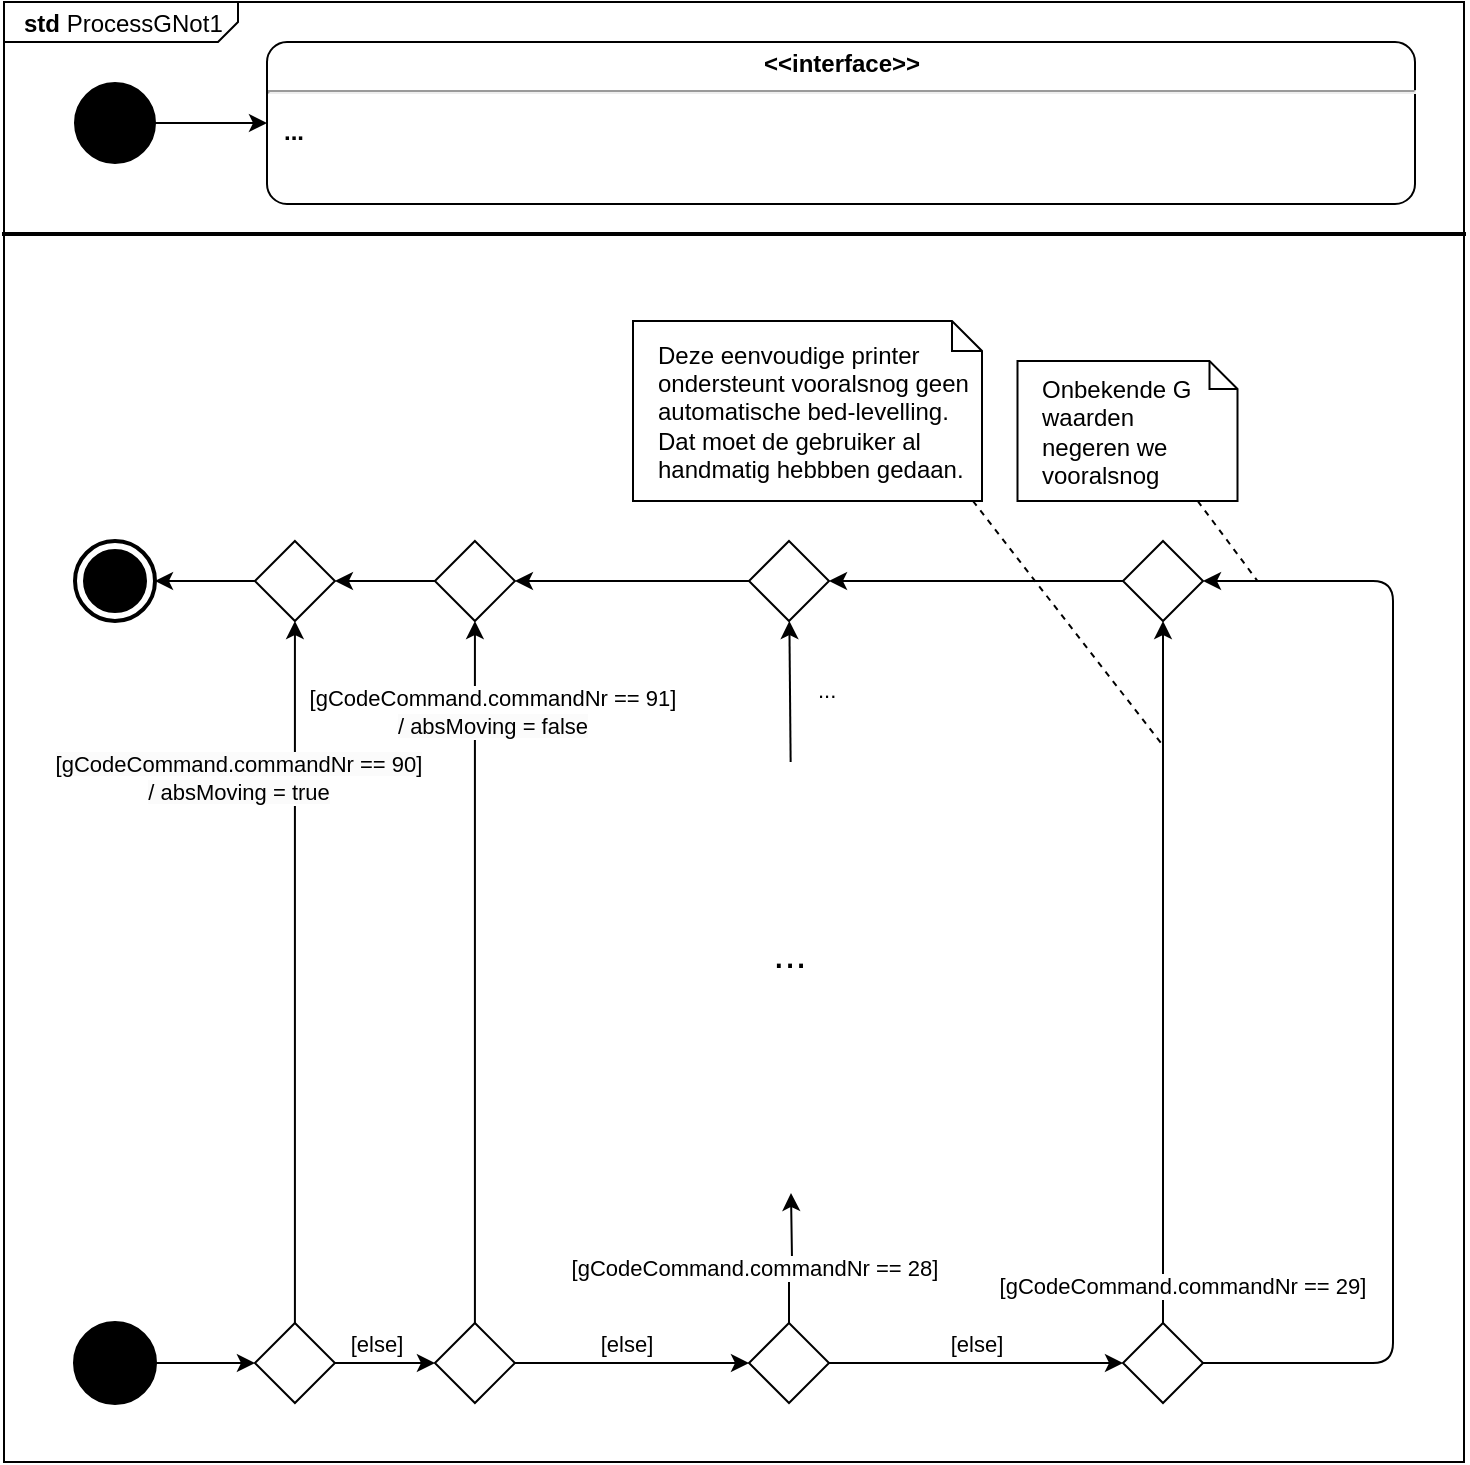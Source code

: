 <mxfile version="21.5.1" type="device">
  <diagram name="Page-1" id="ASHiSX3KQE0hRd0ipmpt">
    <mxGraphModel dx="1036" dy="573" grid="1" gridSize="10" guides="1" tooltips="1" connect="1" arrows="1" fold="1" page="1" pageScale="1" pageWidth="1169" pageHeight="1654" math="0" shadow="0">
      <root>
        <mxCell id="0" />
        <mxCell id="1" parent="0" />
        <mxCell id="Ii0Qq4klcQeFcLop2uHH-1" value="&lt;p style=&quot;margin:0px;margin-top:4px;margin-left:10px;text-align:left;&quot;&gt;&lt;b&gt;std&lt;/b&gt; ProcessGNot1&lt;/p&gt;" style="html=1;shape=mxgraph.sysml.package;labelX=117.6;align=left;spacingLeft=10;overflow=fill;recursiveResize=0;container=0;" vertex="1" parent="1">
          <mxGeometry x="40" y="40" width="730" height="730" as="geometry" />
        </mxCell>
        <mxCell id="Ii0Qq4klcQeFcLop2uHH-2" value="&lt;span style=&quot;color: rgb(0, 0, 0); font-family: Helvetica; font-size: 11px; font-style: normal; font-variant-ligatures: normal; font-variant-caps: normal; font-weight: 400; letter-spacing: normal; orphans: 2; text-align: center; text-indent: 0px; text-transform: none; widows: 2; word-spacing: 0px; -webkit-text-stroke-width: 0px; background-color: rgb(251, 251, 251); text-decoration-thickness: initial; text-decoration-style: initial; text-decoration-color: initial; float: none; display: inline !important;&quot;&gt;[gCodeCommand.commandNr == 90]&lt;br&gt;/ absMoving = true&lt;br&gt;&lt;/span&gt;" style="edgeStyle=orthogonalEdgeStyle;rounded=0;orthogonalLoop=1;jettySize=auto;html=1;" edge="1" parent="1" source="Ii0Qq4klcQeFcLop2uHH-5" target="Ii0Qq4klcQeFcLop2uHH-10">
          <mxGeometry x="0.556" y="28" relative="1" as="geometry">
            <Array as="points" />
            <mxPoint as="offset" />
            <mxPoint x="185.5" y="640.5" as="targetPoint" />
          </mxGeometry>
        </mxCell>
        <mxCell id="Ii0Qq4klcQeFcLop2uHH-3" style="edgeStyle=orthogonalEdgeStyle;rounded=0;orthogonalLoop=1;jettySize=auto;html=1;" edge="1" parent="1" source="Ii0Qq4klcQeFcLop2uHH-5" target="Ii0Qq4klcQeFcLop2uHH-18">
          <mxGeometry relative="1" as="geometry">
            <Array as="points">
              <mxPoint x="225.46" y="720.5" />
              <mxPoint x="225.46" y="720.5" />
            </Array>
          </mxGeometry>
        </mxCell>
        <mxCell id="Ii0Qq4klcQeFcLop2uHH-4" value="[else]" style="edgeLabel;html=1;align=center;verticalAlign=middle;resizable=0;points=[];" vertex="1" connectable="0" parent="Ii0Qq4klcQeFcLop2uHH-3">
          <mxGeometry x="0.04" relative="1" as="geometry">
            <mxPoint x="-6" y="-10" as="offset" />
          </mxGeometry>
        </mxCell>
        <mxCell id="Ii0Qq4klcQeFcLop2uHH-5" value="" style="shape=rhombus;html=1;verticalLabelPosition=bottom;verticalAlignment=top;" vertex="1" parent="1">
          <mxGeometry x="165.46" y="700.5" width="40" height="40" as="geometry" />
        </mxCell>
        <mxCell id="Ii0Qq4klcQeFcLop2uHH-6" value="[gCodeCommand.commandNr == 28]" style="edgeStyle=orthogonalEdgeStyle;rounded=0;orthogonalLoop=1;jettySize=auto;html=1;" edge="1" parent="1" source="Ii0Qq4klcQeFcLop2uHH-8">
          <mxGeometry x="-0.163" y="18" relative="1" as="geometry">
            <Array as="points" />
            <mxPoint x="433.5" y="635.5" as="targetPoint" />
            <mxPoint as="offset" />
          </mxGeometry>
        </mxCell>
        <mxCell id="Ii0Qq4klcQeFcLop2uHH-7" value="[else]" style="edgeStyle=orthogonalEdgeStyle;rounded=0;orthogonalLoop=1;jettySize=auto;html=1;" edge="1" parent="1" source="Ii0Qq4klcQeFcLop2uHH-8" target="Ii0Qq4klcQeFcLop2uHH-21">
          <mxGeometry y="10" relative="1" as="geometry">
            <mxPoint as="offset" />
          </mxGeometry>
        </mxCell>
        <mxCell id="Ii0Qq4klcQeFcLop2uHH-8" value="" style="shape=rhombus;html=1;verticalLabelPosition=bottom;verticalAlignment=top;" vertex="1" parent="1">
          <mxGeometry x="412.5" y="700.5" width="40" height="40" as="geometry" />
        </mxCell>
        <mxCell id="Ii0Qq4klcQeFcLop2uHH-9" style="edgeStyle=orthogonalEdgeStyle;rounded=0;orthogonalLoop=1;jettySize=auto;html=1;" edge="1" parent="1" source="Ii0Qq4klcQeFcLop2uHH-10" target="Ii0Qq4klcQeFcLop2uHH-28">
          <mxGeometry relative="1" as="geometry" />
        </mxCell>
        <mxCell id="Ii0Qq4klcQeFcLop2uHH-10" value="" style="shape=rhombus;html=1;verticalLabelPosition=top;verticalAlignment=bottom;" vertex="1" parent="1">
          <mxGeometry x="165.46" y="309.5" width="40" height="40" as="geometry" />
        </mxCell>
        <mxCell id="Ii0Qq4klcQeFcLop2uHH-11" style="edgeStyle=orthogonalEdgeStyle;rounded=0;orthogonalLoop=1;jettySize=auto;html=1;" edge="1" parent="1" source="Ii0Qq4klcQeFcLop2uHH-12" target="Ii0Qq4klcQeFcLop2uHH-14">
          <mxGeometry relative="1" as="geometry" />
        </mxCell>
        <mxCell id="Ii0Qq4klcQeFcLop2uHH-12" value="" style="shape=rhombus;html=1;verticalLabelPosition=top;verticalAlignment=bottom;" vertex="1" parent="1">
          <mxGeometry x="412.5" y="309.5" width="40" height="40" as="geometry" />
        </mxCell>
        <mxCell id="Ii0Qq4klcQeFcLop2uHH-13" style="edgeStyle=orthogonalEdgeStyle;rounded=0;orthogonalLoop=1;jettySize=auto;html=1;" edge="1" parent="1" source="Ii0Qq4klcQeFcLop2uHH-14" target="Ii0Qq4klcQeFcLop2uHH-10">
          <mxGeometry relative="1" as="geometry" />
        </mxCell>
        <mxCell id="Ii0Qq4klcQeFcLop2uHH-14" value="" style="shape=rhombus;html=1;verticalLabelPosition=top;verticalAlignment=bottom;" vertex="1" parent="1">
          <mxGeometry x="255.46" y="309.5" width="40" height="40" as="geometry" />
        </mxCell>
        <mxCell id="Ii0Qq4klcQeFcLop2uHH-15" style="edgeStyle=orthogonalEdgeStyle;rounded=0;orthogonalLoop=1;jettySize=auto;html=1;" edge="1" parent="1" source="Ii0Qq4klcQeFcLop2uHH-18" target="Ii0Qq4klcQeFcLop2uHH-8">
          <mxGeometry relative="1" as="geometry">
            <Array as="points">
              <mxPoint x="335.46" y="720.5" />
              <mxPoint x="335.46" y="720.5" />
            </Array>
          </mxGeometry>
        </mxCell>
        <mxCell id="Ii0Qq4klcQeFcLop2uHH-16" value="[else]" style="edgeLabel;html=1;align=center;verticalAlign=middle;resizable=0;points=[];" vertex="1" connectable="0" parent="Ii0Qq4klcQeFcLop2uHH-15">
          <mxGeometry x="-0.057" y="-1" relative="1" as="geometry">
            <mxPoint y="-11" as="offset" />
          </mxGeometry>
        </mxCell>
        <mxCell id="Ii0Qq4klcQeFcLop2uHH-17" value="[gCodeCommand.commandNr == 91]&lt;br style=&quot;border-color: var(--border-color);&quot;&gt;&lt;span style=&quot;background-color: rgb(251, 251, 251);&quot;&gt;/ absMoving = false&lt;/span&gt;" style="edgeStyle=orthogonalEdgeStyle;rounded=0;orthogonalLoop=1;jettySize=auto;html=1;" edge="1" parent="1" source="Ii0Qq4klcQeFcLop2uHH-18" target="Ii0Qq4klcQeFcLop2uHH-14">
          <mxGeometry x="0.74" y="-9" relative="1" as="geometry">
            <mxPoint as="offset" />
          </mxGeometry>
        </mxCell>
        <mxCell id="Ii0Qq4klcQeFcLop2uHH-18" value="" style="shape=rhombus;html=1;verticalLabelPosition=bottom;verticalAlignment=top;" vertex="1" parent="1">
          <mxGeometry x="255.46" y="700.5" width="40" height="40" as="geometry" />
        </mxCell>
        <mxCell id="Ii0Qq4klcQeFcLop2uHH-19" value="[gCodeCommand.commandNr == 29]" style="edgeStyle=orthogonalEdgeStyle;rounded=1;orthogonalLoop=1;jettySize=auto;html=1;entryX=0.5;entryY=1;entryDx=0;entryDy=0;entryPerimeter=0;" edge="1" parent="1" source="Ii0Qq4klcQeFcLop2uHH-21" target="Ii0Qq4klcQeFcLop2uHH-24">
          <mxGeometry x="-0.891" y="-9" relative="1" as="geometry">
            <mxPoint x="619.5" y="450.5" as="targetPoint" />
            <mxPoint as="offset" />
          </mxGeometry>
        </mxCell>
        <mxCell id="Ii0Qq4klcQeFcLop2uHH-20" style="edgeStyle=orthogonalEdgeStyle;rounded=1;orthogonalLoop=1;jettySize=auto;html=1;" edge="1" parent="1" source="Ii0Qq4klcQeFcLop2uHH-21" target="Ii0Qq4klcQeFcLop2uHH-24">
          <mxGeometry relative="1" as="geometry">
            <Array as="points">
              <mxPoint x="734.5" y="720.5" />
              <mxPoint x="734.5" y="329.5" />
            </Array>
          </mxGeometry>
        </mxCell>
        <mxCell id="Ii0Qq4klcQeFcLop2uHH-21" value="" style="shape=rhombus;html=1;verticalLabelPosition=bottom;verticalAlignment=top;" vertex="1" parent="1">
          <mxGeometry x="599.5" y="700.5" width="40" height="40" as="geometry" />
        </mxCell>
        <mxCell id="Ii0Qq4klcQeFcLop2uHH-22" style="rounded=0;orthogonalLoop=1;jettySize=auto;html=1;endArrow=none;endFill=0;dashed=1;exitX=0.974;exitY=1;exitDx=0;exitDy=0;exitPerimeter=0;" edge="1" parent="1" source="Ii0Qq4klcQeFcLop2uHH-26">
          <mxGeometry relative="1" as="geometry">
            <mxPoint x="618.5" y="410.5" as="targetPoint" />
            <mxPoint x="524.463" y="350.5" as="sourcePoint" />
          </mxGeometry>
        </mxCell>
        <mxCell id="Ii0Qq4klcQeFcLop2uHH-23" style="edgeStyle=orthogonalEdgeStyle;rounded=0;orthogonalLoop=1;jettySize=auto;html=1;" edge="1" parent="1" source="Ii0Qq4klcQeFcLop2uHH-24" target="Ii0Qq4klcQeFcLop2uHH-12">
          <mxGeometry relative="1" as="geometry" />
        </mxCell>
        <mxCell id="Ii0Qq4klcQeFcLop2uHH-24" value="" style="shape=rhombus;html=1;verticalLabelPosition=top;verticalAlignment=bottom;" vertex="1" parent="1">
          <mxGeometry x="599.5" y="309.5" width="40" height="40" as="geometry" />
        </mxCell>
        <mxCell id="Ii0Qq4klcQeFcLop2uHH-25" style="rounded=0;orthogonalLoop=1;jettySize=auto;html=1;dashed=1;exitX=0.819;exitY=1;exitDx=0;exitDy=0;exitPerimeter=0;endArrow=none;endFill=0;" edge="1" parent="1" source="Ii0Qq4klcQeFcLop2uHH-27">
          <mxGeometry relative="1" as="geometry">
            <mxPoint x="666.75" y="329.5" as="targetPoint" />
            <mxPoint x="643" y="289.5" as="sourcePoint" />
          </mxGeometry>
        </mxCell>
        <mxCell id="Ii0Qq4klcQeFcLop2uHH-26" value="Deze eenvoudige printer ondersteunt vooralsnog geen automatische bed-levelling. Dat moet de gebruiker al handmatig hebbben gedaan." style="shape=note;size=15;align=left;spacingLeft=10;html=1;whiteSpace=wrap;" vertex="1" parent="1">
          <mxGeometry x="354.5" y="199.5" width="174.5" height="90" as="geometry" />
        </mxCell>
        <mxCell id="Ii0Qq4klcQeFcLop2uHH-27" value="Onbekende G waarden&lt;br&gt;negeren we vooralsnog" style="shape=note;size=14;align=left;spacingLeft=10;html=1;whiteSpace=wrap;" vertex="1" parent="1">
          <mxGeometry x="546.75" y="219.5" width="110" height="70" as="geometry" />
        </mxCell>
        <mxCell id="Ii0Qq4klcQeFcLop2uHH-28" value="" style="html=1;shape=mxgraph.sysml.actFinal;strokeWidth=2;verticalLabelPosition=bottom;verticalAlignment=top;" vertex="1" parent="1">
          <mxGeometry x="75.5" y="309.5" width="40" height="40" as="geometry" />
        </mxCell>
        <mxCell id="Ii0Qq4klcQeFcLop2uHH-29" style="edgeStyle=orthogonalEdgeStyle;rounded=0;orthogonalLoop=1;jettySize=auto;html=1;" edge="1" parent="1" source="Ii0Qq4klcQeFcLop2uHH-30" target="Ii0Qq4klcQeFcLop2uHH-5">
          <mxGeometry relative="1" as="geometry" />
        </mxCell>
        <mxCell id="Ii0Qq4klcQeFcLop2uHH-30" value="" style="shape=ellipse;html=1;fillColor=strokeColor;strokeWidth=2;verticalLabelPosition=bottom;verticalAlignment=top;perimeter=ellipsePerimeter;" vertex="1" parent="1">
          <mxGeometry x="75.5" y="700.5" width="40" height="40" as="geometry" />
        </mxCell>
        <mxCell id="Ii0Qq4klcQeFcLop2uHH-31" value="..." style="rounded=0;orthogonalLoop=1;jettySize=auto;html=1;align=left;" edge="1" parent="1" target="Ii0Qq4klcQeFcLop2uHH-12">
          <mxGeometry x="0.02" y="-12" relative="1" as="geometry">
            <mxPoint x="432.75" y="452.5" as="targetPoint" />
            <mxPoint as="offset" />
            <mxPoint x="433.319" y="420" as="sourcePoint" />
          </mxGeometry>
        </mxCell>
        <mxCell id="Ii0Qq4klcQeFcLop2uHH-32" value="&lt;p style=&quot;margin:0px;margin-top:4px;text-align:center;&quot;&gt;&lt;b&gt;&amp;lt;&amp;lt;interface&amp;gt;&amp;gt;&lt;/b&gt;&lt;/p&gt;&lt;hr&gt;&lt;p&gt;&lt;/p&gt;&lt;p style=&quot;margin:0px;margin-left:8px;text-align:left;&quot;&gt;&lt;b&gt;...&lt;/b&gt;&lt;/p&gt;" style="shape=mxgraph.sysml.simpleState;html=1;overflow=fill;whiteSpace=wrap;align=center;" vertex="1" parent="1">
          <mxGeometry x="171.5" y="60" width="574" height="81" as="geometry" />
        </mxCell>
        <mxCell id="Ii0Qq4klcQeFcLop2uHH-33" style="edgeStyle=orthogonalEdgeStyle;rounded=0;orthogonalLoop=1;jettySize=auto;html=1;" edge="1" parent="1" source="Ii0Qq4klcQeFcLop2uHH-34" target="Ii0Qq4klcQeFcLop2uHH-32">
          <mxGeometry relative="1" as="geometry" />
        </mxCell>
        <mxCell id="Ii0Qq4klcQeFcLop2uHH-34" value="" style="shape=ellipse;html=1;fillColor=strokeColor;fontSize=18;fontColor=#ffffff;" vertex="1" parent="1">
          <mxGeometry x="75.5" y="80.5" width="40" height="40" as="geometry" />
        </mxCell>
        <mxCell id="Ii0Qq4klcQeFcLop2uHH-35" value="" style="line;strokeWidth=2;html=1;" vertex="1" parent="1">
          <mxGeometry x="39" y="151" width="732" height="10" as="geometry" />
        </mxCell>
        <mxCell id="Ii0Qq4klcQeFcLop2uHH-36" value="..." style="text;html=1;strokeColor=none;fillColor=none;align=center;verticalAlign=middle;whiteSpace=wrap;rounded=0;fontSize=20;" vertex="1" parent="1">
          <mxGeometry x="402.5" y="500" width="60" height="30" as="geometry" />
        </mxCell>
      </root>
    </mxGraphModel>
  </diagram>
</mxfile>

